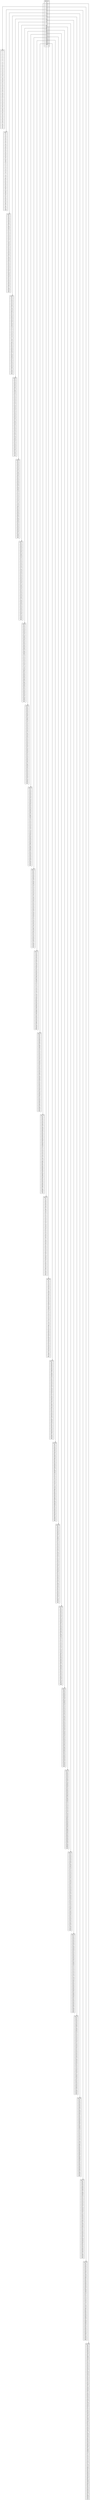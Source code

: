 digraph BPlusTree {
  graph [rankdir=TB, splines=ortho];
  node [shape=record, fontsize=10];
  edge [arrowsize=0.7];

  node0 [label="{Leaf 0|1 | 2 | 3 | 4 | 5 | 6 | 7 | 8 | 9 | 10 | 11 | 12 | 13 | 14 | 15 | 16 | 17 | 18 | 19 | 20 | 21 | 22 | 23 | 24 | 25 | 26 | 27 | 28 | 29 | 30 | 31 | 32 | 33 | 34 | 35 | 36 | 37 | 38 | 39 | 40 | 41 | 42 | 43 | 44 | 45 | 46 | 47 | 48 | 49 | 50}"];
  node1 [label="{Leaf 1|51 | 52 | 53 | 54 | 55 | 56 | 57 | 58 | 59 | 60 | 61 | 62 | 63 | 64 | 65 | 66 | 67 | 68 | 69 | 70 | 71 | 72 | 73 | 74 | 75 | 76 | 77 | 78 | 79 | 80 | 81 | 82 | 83 | 84 | 85 | 86 | 87 | 88 | 89 | 90 | 91 | 92 | 93 | 94 | 95 | 96 | 97 | 98 | 99 | 100}"];
  node2 [label="{Internal 2|<p0>50|<p1>100|<p2>150|<p3>200|<p4>250|<p5>300|<p6>350|<p7>400|<p8>450|<p9>500|<p10>550|<p11>600|<p12>650|<p13>700|<p14>750|<p15>800|<p16>850|<p17>900|<p18>950|<p19>1000|<p20>1050|<p21>1100|<p22>1150|<p23>1200|<p24>1250|<p25>1300|<p26>1350|<p27>1400|<p28>}"];
  node3 [label="{Leaf 3|101 | 102 | 103 | 104 | 105 | 106 | 107 | 108 | 109 | 110 | 111 | 112 | 113 | 114 | 115 | 116 | 117 | 118 | 119 | 120 | 121 | 122 | 123 | 124 | 125 | 126 | 127 | 128 | 129 | 130 | 131 | 132 | 133 | 134 | 135 | 136 | 137 | 138 | 139 | 140 | 141 | 142 | 143 | 144 | 145 | 146 | 147 | 148 | 149 | 150}"];
  node4 [label="{Leaf 4|151 | 152 | 153 | 154 | 155 | 156 | 157 | 158 | 159 | 160 | 161 | 162 | 163 | 164 | 165 | 166 | 167 | 168 | 169 | 170 | 171 | 172 | 173 | 174 | 175 | 176 | 177 | 178 | 179 | 180 | 181 | 182 | 183 | 184 | 185 | 186 | 187 | 188 | 189 | 190 | 191 | 192 | 193 | 194 | 195 | 196 | 197 | 198 | 199 | 200}"];
  node5 [label="{Leaf 5|201 | 202 | 203 | 204 | 205 | 206 | 207 | 208 | 209 | 210 | 211 | 212 | 213 | 214 | 215 | 216 | 217 | 218 | 219 | 220 | 221 | 222 | 223 | 224 | 225 | 226 | 227 | 228 | 229 | 230 | 231 | 232 | 233 | 234 | 235 | 236 | 237 | 238 | 239 | 240 | 241 | 242 | 243 | 244 | 245 | 246 | 247 | 248 | 249 | 250}"];
  node6 [label="{Leaf 6|251 | 252 | 253 | 254 | 255 | 256 | 257 | 258 | 259 | 260 | 261 | 262 | 263 | 264 | 265 | 266 | 267 | 268 | 269 | 270 | 271 | 272 | 273 | 274 | 275 | 276 | 277 | 278 | 279 | 280 | 281 | 282 | 283 | 284 | 285 | 286 | 287 | 288 | 289 | 290 | 291 | 292 | 293 | 294 | 295 | 296 | 297 | 298 | 299 | 300}"];
  node7 [label="{Leaf 7|301 | 302 | 303 | 304 | 305 | 306 | 307 | 308 | 309 | 310 | 311 | 312 | 313 | 314 | 315 | 316 | 317 | 318 | 319 | 320 | 321 | 322 | 323 | 324 | 325 | 326 | 327 | 328 | 329 | 330 | 331 | 332 | 333 | 334 | 335 | 336 | 337 | 338 | 339 | 340 | 341 | 342 | 343 | 344 | 345 | 346 | 347 | 348 | 349 | 350}"];
  node8 [label="{Leaf 8|351 | 352 | 353 | 354 | 355 | 356 | 357 | 358 | 359 | 360 | 361 | 362 | 363 | 364 | 365 | 366 | 367 | 368 | 369 | 370 | 371 | 372 | 373 | 374 | 375 | 376 | 377 | 378 | 379 | 380 | 381 | 382 | 383 | 384 | 385 | 386 | 387 | 388 | 389 | 390 | 391 | 392 | 393 | 394 | 395 | 396 | 397 | 398 | 399 | 400}"];
  node9 [label="{Leaf 9|401 | 402 | 403 | 404 | 405 | 406 | 407 | 408 | 409 | 410 | 411 | 412 | 413 | 414 | 415 | 416 | 417 | 418 | 419 | 420 | 421 | 422 | 423 | 424 | 425 | 426 | 427 | 428 | 429 | 430 | 431 | 432 | 433 | 434 | 435 | 436 | 437 | 438 | 439 | 440 | 441 | 442 | 443 | 444 | 445 | 446 | 447 | 448 | 449 | 450}"];
  node10 [label="{Leaf 10|451 | 452 | 453 | 454 | 455 | 456 | 457 | 458 | 459 | 460 | 461 | 462 | 463 | 464 | 465 | 466 | 467 | 468 | 469 | 470 | 471 | 472 | 473 | 474 | 475 | 476 | 477 | 478 | 479 | 480 | 481 | 482 | 483 | 484 | 485 | 486 | 487 | 488 | 489 | 490 | 491 | 492 | 493 | 494 | 495 | 496 | 497 | 498 | 499 | 500}"];
  node11 [label="{Leaf 11|501 | 502 | 503 | 504 | 505 | 506 | 507 | 508 | 509 | 510 | 511 | 512 | 513 | 514 | 515 | 516 | 517 | 518 | 519 | 520 | 521 | 522 | 523 | 524 | 525 | 526 | 527 | 528 | 529 | 530 | 531 | 532 | 533 | 534 | 535 | 536 | 537 | 538 | 539 | 540 | 541 | 542 | 543 | 544 | 545 | 546 | 547 | 548 | 549 | 550}"];
  node12 [label="{Leaf 12|551 | 552 | 553 | 554 | 555 | 556 | 557 | 558 | 559 | 560 | 561 | 562 | 563 | 564 | 565 | 566 | 567 | 568 | 569 | 570 | 571 | 572 | 573 | 574 | 575 | 576 | 577 | 578 | 579 | 580 | 581 | 582 | 583 | 584 | 585 | 586 | 587 | 588 | 589 | 590 | 591 | 592 | 593 | 594 | 595 | 596 | 597 | 598 | 599 | 600}"];
  node13 [label="{Leaf 13|601 | 602 | 603 | 604 | 605 | 606 | 607 | 608 | 609 | 610 | 611 | 612 | 613 | 614 | 615 | 616 | 617 | 618 | 619 | 620 | 621 | 622 | 623 | 624 | 625 | 626 | 627 | 628 | 629 | 630 | 631 | 632 | 633 | 634 | 635 | 636 | 637 | 638 | 639 | 640 | 641 | 642 | 643 | 644 | 645 | 646 | 647 | 648 | 649 | 650}"];
  node14 [label="{Leaf 14|651 | 652 | 653 | 654 | 655 | 656 | 657 | 658 | 659 | 660 | 661 | 662 | 663 | 664 | 665 | 666 | 667 | 668 | 669 | 670 | 671 | 672 | 673 | 674 | 675 | 676 | 677 | 678 | 679 | 680 | 681 | 682 | 683 | 684 | 685 | 686 | 687 | 688 | 689 | 690 | 691 | 692 | 693 | 694 | 695 | 696 | 697 | 698 | 699 | 700}"];
  node15 [label="{Leaf 15|701 | 702 | 703 | 704 | 705 | 706 | 707 | 708 | 709 | 710 | 711 | 712 | 713 | 714 | 715 | 716 | 717 | 718 | 719 | 720 | 721 | 722 | 723 | 724 | 725 | 726 | 727 | 728 | 729 | 730 | 731 | 732 | 733 | 734 | 735 | 736 | 737 | 738 | 739 | 740 | 741 | 742 | 743 | 744 | 745 | 746 | 747 | 748 | 749 | 750}"];
  node16 [label="{Leaf 16|751 | 752 | 753 | 754 | 755 | 756 | 757 | 758 | 759 | 760 | 761 | 762 | 763 | 764 | 765 | 766 | 767 | 768 | 769 | 770 | 771 | 772 | 773 | 774 | 775 | 776 | 777 | 778 | 779 | 780 | 781 | 782 | 783 | 784 | 785 | 786 | 787 | 788 | 789 | 790 | 791 | 792 | 793 | 794 | 795 | 796 | 797 | 798 | 799 | 800}"];
  node17 [label="{Leaf 17|801 | 802 | 803 | 804 | 805 | 806 | 807 | 808 | 809 | 810 | 811 | 812 | 813 | 814 | 815 | 816 | 817 | 818 | 819 | 820 | 821 | 822 | 823 | 824 | 825 | 826 | 827 | 828 | 829 | 830 | 831 | 832 | 833 | 834 | 835 | 836 | 837 | 838 | 839 | 840 | 841 | 842 | 843 | 844 | 845 | 846 | 847 | 848 | 849 | 850}"];
  node18 [label="{Leaf 18|851 | 852 | 853 | 854 | 855 | 856 | 857 | 858 | 859 | 860 | 861 | 862 | 863 | 864 | 865 | 866 | 867 | 868 | 869 | 870 | 871 | 872 | 873 | 874 | 875 | 876 | 877 | 878 | 879 | 880 | 881 | 882 | 883 | 884 | 885 | 886 | 887 | 888 | 889 | 890 | 891 | 892 | 893 | 894 | 895 | 896 | 897 | 898 | 899 | 900}"];
  node19 [label="{Leaf 19|901 | 902 | 903 | 904 | 905 | 906 | 907 | 908 | 909 | 910 | 911 | 912 | 913 | 914 | 915 | 916 | 917 | 918 | 919 | 920 | 921 | 922 | 923 | 924 | 925 | 926 | 927 | 928 | 929 | 930 | 931 | 932 | 933 | 934 | 935 | 936 | 937 | 938 | 939 | 940 | 941 | 942 | 943 | 944 | 945 | 946 | 947 | 948 | 949 | 950}"];
  node20 [label="{Leaf 20|951 | 952 | 953 | 954 | 955 | 956 | 957 | 958 | 959 | 960 | 961 | 962 | 963 | 964 | 965 | 966 | 967 | 968 | 969 | 970 | 971 | 972 | 973 | 974 | 975 | 976 | 977 | 978 | 979 | 980 | 981 | 982 | 983 | 984 | 985 | 986 | 987 | 988 | 989 | 990 | 991 | 992 | 993 | 994 | 995 | 996 | 997 | 998 | 999 | 1000}"];
  node21 [label="{Leaf 21|1001 | 1002 | 1003 | 1004 | 1005 | 1006 | 1007 | 1008 | 1009 | 1010 | 1011 | 1012 | 1013 | 1014 | 1015 | 1016 | 1017 | 1018 | 1019 | 1020 | 1021 | 1022 | 1023 | 1024 | 1025 | 1026 | 1027 | 1028 | 1029 | 1030 | 1031 | 1032 | 1033 | 1034 | 1035 | 1036 | 1037 | 1038 | 1039 | 1040 | 1041 | 1042 | 1043 | 1044 | 1045 | 1046 | 1047 | 1048 | 1049 | 1050}"];
  node22 [label="{Leaf 22|1051 | 1052 | 1053 | 1054 | 1055 | 1056 | 1057 | 1058 | 1059 | 1060 | 1061 | 1062 | 1063 | 1064 | 1065 | 1066 | 1067 | 1068 | 1069 | 1070 | 1071 | 1072 | 1073 | 1074 | 1075 | 1076 | 1077 | 1078 | 1079 | 1080 | 1081 | 1082 | 1083 | 1084 | 1085 | 1086 | 1087 | 1088 | 1089 | 1090 | 1091 | 1092 | 1093 | 1094 | 1095 | 1096 | 1097 | 1098 | 1099 | 1100}"];
  node23 [label="{Leaf 23|1101 | 1102 | 1103 | 1104 | 1105 | 1106 | 1107 | 1108 | 1109 | 1110 | 1111 | 1112 | 1113 | 1114 | 1115 | 1116 | 1117 | 1118 | 1119 | 1120 | 1121 | 1122 | 1123 | 1124 | 1125 | 1126 | 1127 | 1128 | 1129 | 1130 | 1131 | 1132 | 1133 | 1134 | 1135 | 1136 | 1137 | 1138 | 1139 | 1140 | 1141 | 1142 | 1143 | 1144 | 1145 | 1146 | 1147 | 1148 | 1149 | 1150}"];
  node24 [label="{Leaf 24|1151 | 1152 | 1153 | 1154 | 1155 | 1156 | 1157 | 1158 | 1159 | 1160 | 1161 | 1162 | 1163 | 1164 | 1165 | 1166 | 1167 | 1168 | 1169 | 1170 | 1171 | 1172 | 1173 | 1174 | 1175 | 1176 | 1177 | 1178 | 1179 | 1180 | 1181 | 1182 | 1183 | 1184 | 1185 | 1186 | 1187 | 1188 | 1189 | 1190 | 1191 | 1192 | 1193 | 1194 | 1195 | 1196 | 1197 | 1198 | 1199 | 1200}"];
  node25 [label="{Leaf 25|1201 | 1202 | 1203 | 1204 | 1205 | 1206 | 1207 | 1208 | 1209 | 1210 | 1211 | 1212 | 1213 | 1214 | 1215 | 1216 | 1217 | 1218 | 1219 | 1220 | 1221 | 1222 | 1223 | 1224 | 1225 | 1226 | 1227 | 1228 | 1229 | 1230 | 1231 | 1232 | 1233 | 1234 | 1235 | 1236 | 1237 | 1238 | 1239 | 1240 | 1241 | 1242 | 1243 | 1244 | 1245 | 1246 | 1247 | 1248 | 1249 | 1250}"];
  node26 [label="{Leaf 26|1251 | 1252 | 1253 | 1254 | 1255 | 1256 | 1257 | 1258 | 1259 | 1260 | 1261 | 1262 | 1263 | 1264 | 1265 | 1266 | 1267 | 1268 | 1269 | 1270 | 1271 | 1272 | 1273 | 1274 | 1275 | 1276 | 1277 | 1278 | 1279 | 1280 | 1281 | 1282 | 1283 | 1284 | 1285 | 1286 | 1287 | 1288 | 1289 | 1290 | 1291 | 1292 | 1293 | 1294 | 1295 | 1296 | 1297 | 1298 | 1299 | 1300}"];
  node27 [label="{Leaf 27|1301 | 1302 | 1303 | 1304 | 1305 | 1306 | 1307 | 1308 | 1309 | 1310 | 1311 | 1312 | 1313 | 1314 | 1315 | 1316 | 1317 | 1318 | 1319 | 1320 | 1321 | 1322 | 1323 | 1324 | 1325 | 1326 | 1327 | 1328 | 1329 | 1330 | 1331 | 1332 | 1333 | 1334 | 1335 | 1336 | 1337 | 1338 | 1339 | 1340 | 1341 | 1342 | 1343 | 1344 | 1345 | 1346 | 1347 | 1348 | 1349 | 1350}"];
  node28 [label="{Leaf 28|1351 | 1352 | 1353 | 1354 | 1355 | 1356 | 1357 | 1358 | 1359 | 1360 | 1361 | 1362 | 1363 | 1364 | 1365 | 1366 | 1367 | 1368 | 1369 | 1370 | 1371 | 1372 | 1373 | 1374 | 1375 | 1376 | 1377 | 1378 | 1379 | 1380 | 1381 | 1382 | 1383 | 1384 | 1385 | 1386 | 1387 | 1388 | 1389 | 1390 | 1391 | 1392 | 1393 | 1394 | 1395 | 1396 | 1397 | 1398 | 1399 | 1400}"];
  node29 [label="{Leaf 29|1401 | 1402 | 1403 | 1404 | 1405 | 1406 | 1407 | 1408 | 1409 | 1410 | 1411 | 1412 | 1413 | 1414 | 1415 | 1416 | 1417 | 1418 | 1419 | 1420 | 1421 | 1422 | 1423 | 1424 | 1425 | 1426 | 1427 | 1428 | 1429 | 1430 | 1431 | 1432 | 1433 | 1434 | 1435 | 1436 | 1437 | 1438 | 1439 | 1440 | 1441 | 1442 | 1443 | 1444 | 1445 | 1446 | 1447 | 1448 | 1449 | 1450 | 1451 | 1452 | 1453 | 1454 | 1455 | 1456 | 1457 | 1458 | 1459 | 1460 | 1461 | 1462 | 1463 | 1464 | 1465 | 1466 | 1467 | 1468 | 1469 | 1470 | 1471 | 1472 | 1473 | 1474 | 1475 | 1476 | 1477 | 1478 | 1479 | 1480 | 1481 | 1482 | 1483 | 1484 | 1485 | 1486 | 1487 | 1488 | 1489 | 1490 | 1491 | 1492 | 1493 | 1494 | 1495 | 1496 | 1497 | 1498 | 1499 | 1500}"];

  node2:p0 -> node0;
  node2:p1 -> node1;
  node2:p2 -> node3;
  node2:p3 -> node4;
  node2:p4 -> node5;
  node2:p5 -> node6;
  node2:p6 -> node7;
  node2:p7 -> node8;
  node2:p8 -> node9;
  node2:p9 -> node10;
  node2:p10 -> node11;
  node2:p11 -> node12;
  node2:p12 -> node13;
  node2:p13 -> node14;
  node2:p14 -> node15;
  node2:p15 -> node16;
  node2:p16 -> node17;
  node2:p17 -> node18;
  node2:p18 -> node19;
  node2:p19 -> node20;
  node2:p20 -> node21;
  node2:p21 -> node22;
  node2:p22 -> node23;
  node2:p23 -> node24;
  node2:p24 -> node25;
  node2:p25 -> node26;
  node2:p26 -> node27;
  node2:p27 -> node28;
  node2:p28 -> node29;
  node0 -> node1 [style=dotted, arrowhead=none];
  node1 -> node3 [style=dotted, arrowhead=none];
  node3 -> node4 [style=dotted, arrowhead=none];
  node4 -> node5 [style=dotted, arrowhead=none];
  node5 -> node6 [style=dotted, arrowhead=none];
  node6 -> node7 [style=dotted, arrowhead=none];
  node7 -> node8 [style=dotted, arrowhead=none];
  node8 -> node9 [style=dotted, arrowhead=none];
  node9 -> node10 [style=dotted, arrowhead=none];
  node10 -> node11 [style=dotted, arrowhead=none];
  node11 -> node12 [style=dotted, arrowhead=none];
  node12 -> node13 [style=dotted, arrowhead=none];
  node13 -> node14 [style=dotted, arrowhead=none];
  node14 -> node15 [style=dotted, arrowhead=none];
  node15 -> node16 [style=dotted, arrowhead=none];
  node16 -> node17 [style=dotted, arrowhead=none];
  node17 -> node18 [style=dotted, arrowhead=none];
  node18 -> node19 [style=dotted, arrowhead=none];
  node19 -> node20 [style=dotted, arrowhead=none];
  node20 -> node21 [style=dotted, arrowhead=none];
  node21 -> node22 [style=dotted, arrowhead=none];
  node22 -> node23 [style=dotted, arrowhead=none];
  node23 -> node24 [style=dotted, arrowhead=none];
  node24 -> node25 [style=dotted, arrowhead=none];
  node25 -> node26 [style=dotted, arrowhead=none];
  node26 -> node27 [style=dotted, arrowhead=none];
  node27 -> node28 [style=dotted, arrowhead=none];
  node28 -> node29 [style=dotted, arrowhead=none];
}
